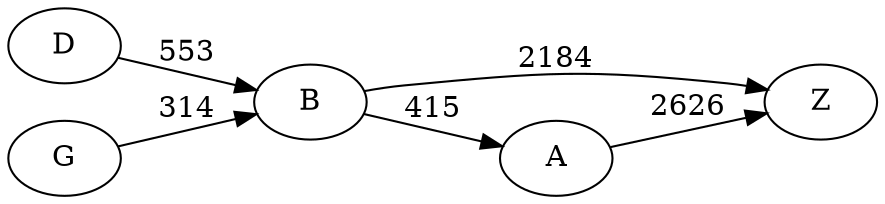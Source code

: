 digraph G {
	rankdir=LR size="8,5"
	B
	Z
	B -> Z [label=2184]
	B
	A
	B -> A [label=415]
	D
	B
	D -> B [label=553]
	G
	B
	G -> B [label=314]
	A
	Z
	A -> Z [label=2626]
}
